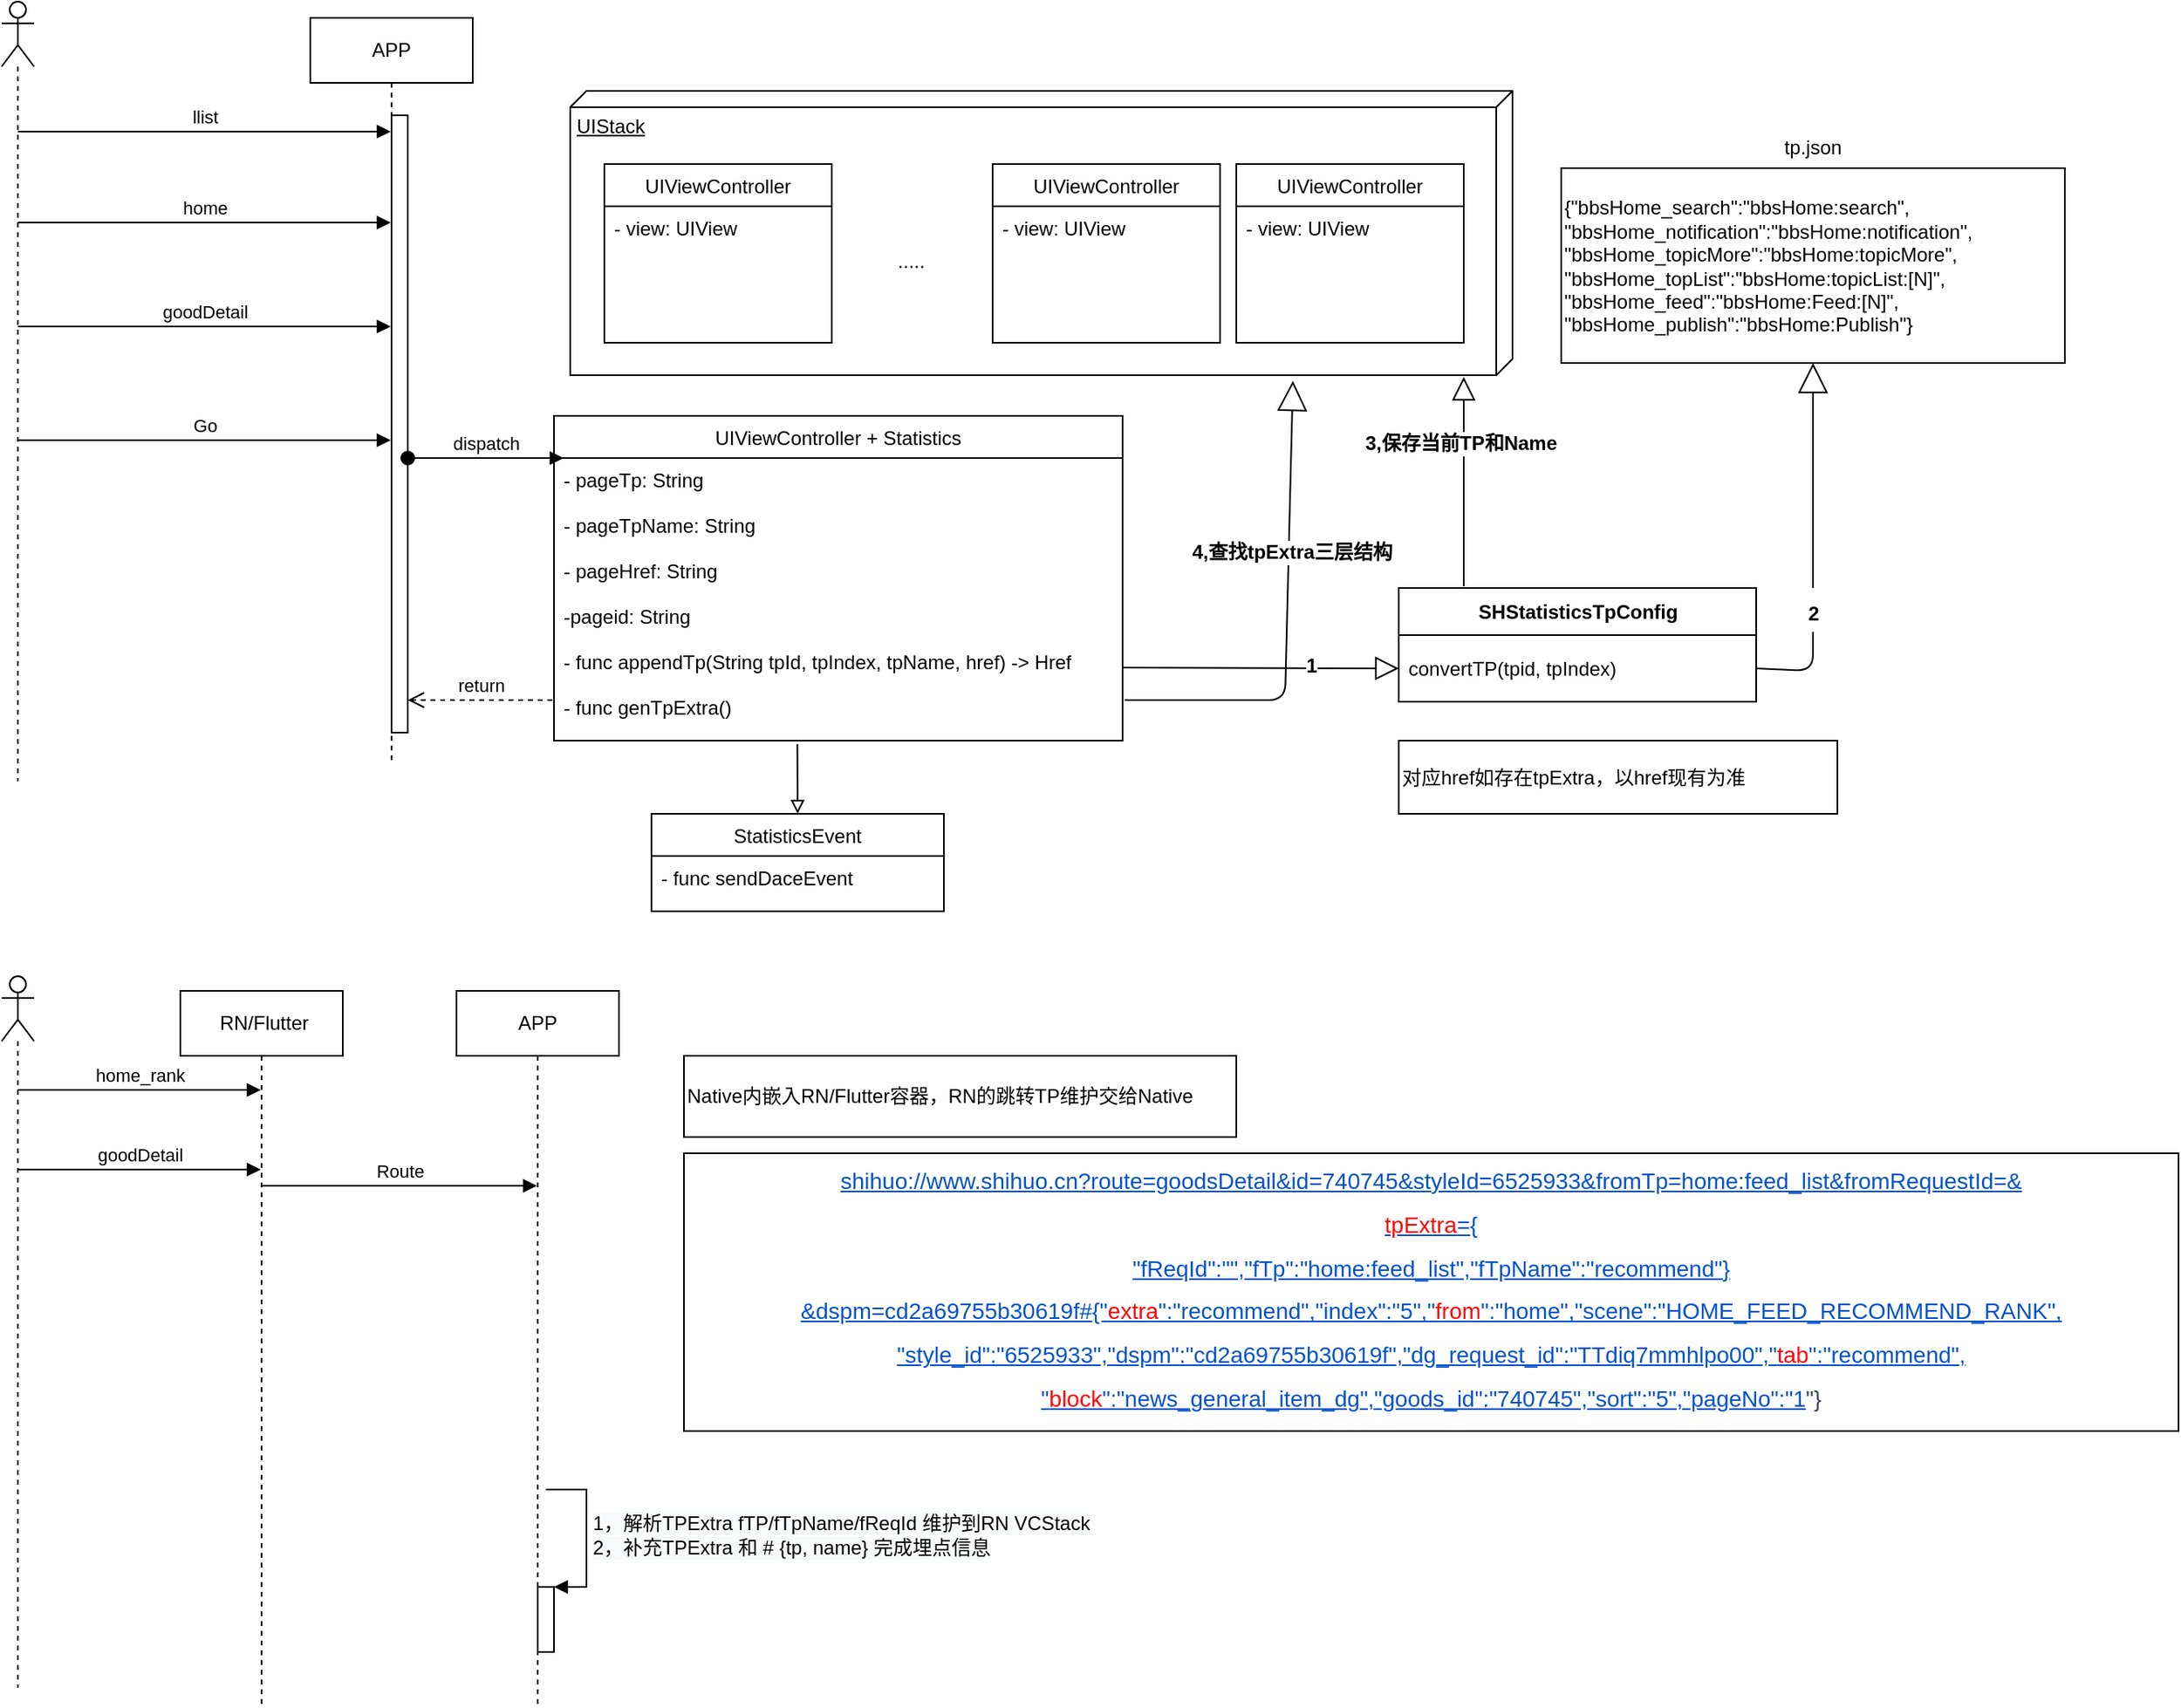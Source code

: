 <mxfile version="13.10.1" type="github">
  <diagram id="Gv3IoVOVaqEcXU43pG7Q" name="Page-1">
    <mxGraphModel dx="1426" dy="714" grid="1" gridSize="10" guides="1" tooltips="1" connect="1" arrows="1" fold="1" page="1" pageScale="1" pageWidth="827" pageHeight="1169" math="0" shadow="0">
      <root>
        <mxCell id="0" />
        <mxCell id="1" parent="0" />
        <mxCell id="ts1Hukwt0rimH9VaoT8l-34" value="UIStack" style="verticalAlign=top;align=left;spacingTop=8;spacingLeft=2;spacingRight=12;shape=cube;size=10;direction=south;fontStyle=4;html=1;" parent="1" vertex="1">
          <mxGeometry x="460" y="175" width="580" height="175" as="geometry" />
        </mxCell>
        <mxCell id="ts1Hukwt0rimH9VaoT8l-12" value="UIViewController" style="swimlane;fontStyle=0;childLayout=stackLayout;horizontal=1;startSize=26;fillColor=none;horizontalStack=0;resizeParent=1;resizeParentMax=0;resizeLast=0;collapsible=1;marginBottom=0;" parent="1" vertex="1">
          <mxGeometry x="481" y="220" width="140" height="110" as="geometry" />
        </mxCell>
        <mxCell id="ts1Hukwt0rimH9VaoT8l-15" value="- view: UIView&#xa;&#xa;" style="text;strokeColor=none;fillColor=none;align=left;verticalAlign=top;spacingLeft=4;spacingRight=4;overflow=hidden;rotatable=0;points=[[0,0.5],[1,0.5]];portConstraint=eastwest;" parent="ts1Hukwt0rimH9VaoT8l-12" vertex="1">
          <mxGeometry y="26" width="140" height="84" as="geometry" />
        </mxCell>
        <mxCell id="ts1Hukwt0rimH9VaoT8l-22" value="UIViewController + Statistics" style="swimlane;fontStyle=0;childLayout=stackLayout;horizontal=1;startSize=26;fillColor=none;horizontalStack=0;resizeParent=1;resizeParentMax=0;resizeLast=0;collapsible=1;marginBottom=0;" parent="1" vertex="1">
          <mxGeometry x="450" y="375" width="350" height="200" as="geometry" />
        </mxCell>
        <mxCell id="ts1Hukwt0rimH9VaoT8l-23" value="- pageTp: String&#xa;&#xa;- pageTpName: String&#xa;&#xa;- pageHref: String&#xa;&#xa;-pageid: String&#xa;&#xa;- func appendTp(String tpId, tpIndex, tpName, href) -&gt; Href&#xa;&#xa;- func genTpExtra()&#xa;" style="text;strokeColor=none;fillColor=none;align=left;verticalAlign=top;spacingLeft=4;spacingRight=4;overflow=hidden;rotatable=0;points=[[0,0.5],[1,0.5]];portConstraint=eastwest;" parent="ts1Hukwt0rimH9VaoT8l-22" vertex="1">
          <mxGeometry y="26" width="350" height="174" as="geometry" />
        </mxCell>
        <mxCell id="ts1Hukwt0rimH9VaoT8l-31" value="UIViewController" style="swimlane;fontStyle=0;childLayout=stackLayout;horizontal=1;startSize=26;fillColor=none;horizontalStack=0;resizeParent=1;resizeParentMax=0;resizeLast=0;collapsible=1;marginBottom=0;" parent="1" vertex="1">
          <mxGeometry x="720" y="220" width="140" height="110" as="geometry" />
        </mxCell>
        <mxCell id="ts1Hukwt0rimH9VaoT8l-32" value="- view: UIView&#xa;&#xa;" style="text;strokeColor=none;fillColor=none;align=left;verticalAlign=top;spacingLeft=4;spacingRight=4;overflow=hidden;rotatable=0;points=[[0,0.5],[1,0.5]];portConstraint=eastwest;" parent="ts1Hukwt0rimH9VaoT8l-31" vertex="1">
          <mxGeometry y="26" width="140" height="84" as="geometry" />
        </mxCell>
        <mxCell id="ts1Hukwt0rimH9VaoT8l-29" value="UIViewController" style="swimlane;fontStyle=0;childLayout=stackLayout;horizontal=1;startSize=26;fillColor=none;horizontalStack=0;resizeParent=1;resizeParentMax=0;resizeLast=0;collapsible=1;marginBottom=0;" parent="1" vertex="1">
          <mxGeometry x="870" y="220" width="140" height="110" as="geometry" />
        </mxCell>
        <mxCell id="ts1Hukwt0rimH9VaoT8l-30" value="- view: UIView&#xa;&#xa;" style="text;strokeColor=none;fillColor=none;align=left;verticalAlign=top;spacingLeft=4;spacingRight=4;overflow=hidden;rotatable=0;points=[[0,0.5],[1,0.5]];portConstraint=eastwest;" parent="ts1Hukwt0rimH9VaoT8l-29" vertex="1">
          <mxGeometry y="26" width="140" height="84" as="geometry" />
        </mxCell>
        <mxCell id="ts1Hukwt0rimH9VaoT8l-35" value="....." style="text;html=1;strokeColor=none;fillColor=none;align=center;verticalAlign=middle;whiteSpace=wrap;rounded=0;" parent="1" vertex="1">
          <mxGeometry x="640" y="270" width="60" height="20" as="geometry" />
        </mxCell>
        <mxCell id="ts1Hukwt0rimH9VaoT8l-36" value="" style="shape=umlLifeline;participant=umlActor;perimeter=lifelinePerimeter;whiteSpace=wrap;html=1;container=1;collapsible=0;recursiveResize=0;verticalAlign=top;spacingTop=36;outlineConnect=0;" parent="1" vertex="1">
          <mxGeometry x="110" y="120" width="20" height="480" as="geometry" />
        </mxCell>
        <mxCell id="ts1Hukwt0rimH9VaoT8l-43" value="home" style="html=1;verticalAlign=bottom;endArrow=block;" parent="ts1Hukwt0rimH9VaoT8l-36" edge="1">
          <mxGeometry width="80" relative="1" as="geometry">
            <mxPoint x="10" y="136" as="sourcePoint" />
            <mxPoint x="239.5" y="136" as="targetPoint" />
          </mxGeometry>
        </mxCell>
        <mxCell id="ts1Hukwt0rimH9VaoT8l-39" value="APP" style="shape=umlLifeline;perimeter=lifelinePerimeter;whiteSpace=wrap;html=1;container=1;collapsible=0;recursiveResize=0;outlineConnect=0;" parent="1" vertex="1">
          <mxGeometry x="300" y="130" width="100" height="460" as="geometry" />
        </mxCell>
        <mxCell id="ts1Hukwt0rimH9VaoT8l-54" value="" style="html=1;points=[];perimeter=orthogonalPerimeter;" parent="ts1Hukwt0rimH9VaoT8l-39" vertex="1">
          <mxGeometry x="50" y="60" width="10" height="380" as="geometry" />
        </mxCell>
        <mxCell id="ts1Hukwt0rimH9VaoT8l-58" value="return" style="html=1;verticalAlign=bottom;endArrow=open;dashed=1;endSize=8;" parent="ts1Hukwt0rimH9VaoT8l-39" edge="1">
          <mxGeometry relative="1" as="geometry">
            <mxPoint x="149" y="420" as="sourcePoint" />
            <mxPoint x="60" y="420" as="targetPoint" />
          </mxGeometry>
        </mxCell>
        <mxCell id="ts1Hukwt0rimH9VaoT8l-44" value="llist" style="html=1;verticalAlign=bottom;endArrow=block;" parent="1" edge="1">
          <mxGeometry width="80" relative="1" as="geometry">
            <mxPoint x="120" y="200" as="sourcePoint" />
            <mxPoint x="349.5" y="200" as="targetPoint" />
          </mxGeometry>
        </mxCell>
        <mxCell id="ts1Hukwt0rimH9VaoT8l-45" value="goodDetail" style="html=1;verticalAlign=bottom;endArrow=block;" parent="1" edge="1">
          <mxGeometry width="80" relative="1" as="geometry">
            <mxPoint x="120" y="320" as="sourcePoint" />
            <mxPoint x="349.5" y="320" as="targetPoint" />
          </mxGeometry>
        </mxCell>
        <mxCell id="ts1Hukwt0rimH9VaoT8l-46" value="Go" style="html=1;verticalAlign=bottom;endArrow=block;" parent="1" target="ts1Hukwt0rimH9VaoT8l-39" edge="1">
          <mxGeometry width="80" relative="1" as="geometry">
            <mxPoint x="120" y="390" as="sourcePoint" />
            <mxPoint x="349.5" y="390" as="targetPoint" />
          </mxGeometry>
        </mxCell>
        <mxCell id="ts1Hukwt0rimH9VaoT8l-63" value="StatisticsEvent" style="swimlane;fontStyle=0;childLayout=stackLayout;horizontal=1;startSize=26;fillColor=none;horizontalStack=0;resizeParent=1;resizeParentMax=0;resizeLast=0;collapsible=1;marginBottom=0;" parent="1" vertex="1">
          <mxGeometry x="510" y="620" width="180" height="60" as="geometry" />
        </mxCell>
        <mxCell id="ts1Hukwt0rimH9VaoT8l-64" value="- func sendDaceEvent&#xa;" style="text;strokeColor=none;fillColor=none;align=left;verticalAlign=top;spacingLeft=4;spacingRight=4;overflow=hidden;rotatable=0;points=[[0,0.5],[1,0.5]];portConstraint=eastwest;" parent="ts1Hukwt0rimH9VaoT8l-63" vertex="1">
          <mxGeometry y="26" width="180" height="34" as="geometry" />
        </mxCell>
        <mxCell id="ts1Hukwt0rimH9VaoT8l-67" value="" style="endArrow=block;html=1;exitX=0.428;exitY=1.012;exitDx=0;exitDy=0;exitPerimeter=0;entryX=0.5;entryY=0;entryDx=0;entryDy=0;endFill=0;" parent="1" source="ts1Hukwt0rimH9VaoT8l-23" target="ts1Hukwt0rimH9VaoT8l-63" edge="1">
          <mxGeometry width="50" height="50" relative="1" as="geometry">
            <mxPoint x="660" y="616" as="sourcePoint" />
            <mxPoint x="536" y="586" as="targetPoint" />
          </mxGeometry>
        </mxCell>
        <mxCell id="ts1Hukwt0rimH9VaoT8l-68" value="&lt;font face=&quot;helvetica, lucida grande, lucida, verdana, sans-serif&quot;&gt;&lt;span style=&quot;font-size: 12px&quot;&gt;&lt;b&gt;4,查找tpExtra三层结构&lt;/b&gt;&lt;/span&gt;&lt;/font&gt;" style="endArrow=block;endSize=16;endFill=0;html=1;exitX=1.004;exitY=0.856;exitDx=0;exitDy=0;exitPerimeter=0;entryX=1.02;entryY=0.233;entryDx=0;entryDy=0;entryPerimeter=0;" parent="1" source="ts1Hukwt0rimH9VaoT8l-23" target="ts1Hukwt0rimH9VaoT8l-34" edge="1">
          <mxGeometry x="0.284" y="-2" width="160" relative="1" as="geometry">
            <mxPoint x="779.98" y="440" as="sourcePoint" />
            <mxPoint x="840" y="350" as="targetPoint" />
            <Array as="points">
              <mxPoint x="900" y="550" />
            </Array>
            <mxPoint as="offset" />
          </mxGeometry>
        </mxCell>
        <mxCell id="ts1Hukwt0rimH9VaoT8l-69" value="&lt;span&gt;对应href如存在tpExtra，以href现有为准&lt;br&gt;&lt;/span&gt;" style="rounded=0;whiteSpace=wrap;html=1;align=left;" parent="1" vertex="1">
          <mxGeometry x="970" y="575" width="270" height="45" as="geometry" />
        </mxCell>
        <mxCell id="ts1Hukwt0rimH9VaoT8l-70" value="&lt;span&gt;Native内嵌入RN/Flutter容器，RN的跳转TP维护交给Native&lt;br&gt;&lt;/span&gt;" style="rounded=0;whiteSpace=wrap;html=1;align=left;" parent="1" vertex="1">
          <mxGeometry x="530" y="769" width="340" height="50" as="geometry" />
        </mxCell>
        <mxCell id="aAOs8Qah9MS43MJjV7gb-3" value="{&quot;bbsHome_search&quot;:&quot;bbsHome:search&quot;,&lt;br&gt;&quot;bbsHome_notification&quot;:&quot;bbsHome:notification&quot;,&lt;br&gt;&quot;bbsHome_topicMore&quot;:&quot;bbsHome:topicMore&quot;,&lt;br&gt;&quot;bbsHome_topList&quot;:&quot;bbsHome:topicList:[N]&quot;,&lt;br&gt;&quot;bbsHome_feed&quot;:&quot;bbsHome:Feed:[N]&quot;,&lt;br&gt;&quot;bbsHome_publish&quot;:&quot;bbsHome:Publish&quot;}" style="rounded=0;whiteSpace=wrap;html=1;align=left;" parent="1" vertex="1">
          <mxGeometry x="1070" y="222.5" width="310" height="120" as="geometry" />
        </mxCell>
        <mxCell id="aAOs8Qah9MS43MJjV7gb-4" value="&lt;h1 id=&quot;titleHeading&quot; style=&quot;margin: 0px ; background-position: 0px 0px&quot;&gt;&lt;font face=&quot;helvetica, lucida grande, lucida, verdana, sans-serif&quot; style=&quot;font-size: 12px&quot;&gt;2&lt;/font&gt;&lt;/h1&gt;" style="endArrow=block;endSize=16;endFill=0;html=1;entryX=0.5;entryY=1;entryDx=0;entryDy=0;exitX=1;exitY=0.5;exitDx=0;exitDy=0;" parent="1" source="eeAnzONCxsYa2-fCLRi9-8" target="aAOs8Qah9MS43MJjV7gb-3" edge="1">
          <mxGeometry x="-0.349" width="160" relative="1" as="geometry">
            <mxPoint x="1162" y="531.5" as="sourcePoint" />
            <mxPoint x="772.02" y="320" as="targetPoint" />
            <Array as="points">
              <mxPoint x="1225" y="532" />
            </Array>
            <mxPoint as="offset" />
          </mxGeometry>
        </mxCell>
        <mxCell id="aAOs8Qah9MS43MJjV7gb-5" value="tp.json" style="text;html=1;strokeColor=none;fillColor=none;align=center;verticalAlign=middle;whiteSpace=wrap;rounded=0;" parent="1" vertex="1">
          <mxGeometry x="1200" y="200" width="50" height="20" as="geometry" />
        </mxCell>
        <mxCell id="OzCxuIW4rJWoH-lSTNHB-1" value="" style="shape=umlLifeline;participant=umlActor;perimeter=lifelinePerimeter;whiteSpace=wrap;html=1;container=1;collapsible=0;recursiveResize=0;verticalAlign=top;spacingTop=36;outlineConnect=0;" parent="1" vertex="1">
          <mxGeometry x="110" y="720" width="20" height="438" as="geometry" />
        </mxCell>
        <mxCell id="OzCxuIW4rJWoH-lSTNHB-2" value="home_rank" style="html=1;verticalAlign=bottom;endArrow=block;" parent="OzCxuIW4rJWoH-lSTNHB-1" target="OzCxuIW4rJWoH-lSTNHB-3" edge="1">
          <mxGeometry width="80" relative="1" as="geometry">
            <mxPoint x="10" y="70" as="sourcePoint" />
            <mxPoint x="90" y="70" as="targetPoint" />
          </mxGeometry>
        </mxCell>
        <mxCell id="OzCxuIW4rJWoH-lSTNHB-3" value="&amp;nbsp;RN/Flutter" style="shape=umlLifeline;perimeter=lifelinePerimeter;whiteSpace=wrap;html=1;container=1;collapsible=0;recursiveResize=0;outlineConnect=0;" parent="1" vertex="1">
          <mxGeometry x="220" y="729" width="100" height="440" as="geometry" />
        </mxCell>
        <mxCell id="OzCxuIW4rJWoH-lSTNHB-7" value="APP" style="shape=umlLifeline;perimeter=lifelinePerimeter;whiteSpace=wrap;html=1;container=1;collapsible=0;recursiveResize=0;outlineConnect=0;" parent="1" vertex="1">
          <mxGeometry x="390" y="729" width="100" height="440" as="geometry" />
        </mxCell>
        <mxCell id="OzCxuIW4rJWoH-lSTNHB-17" value="" style="html=1;points=[];perimeter=orthogonalPerimeter;" parent="OzCxuIW4rJWoH-lSTNHB-7" vertex="1">
          <mxGeometry x="50" y="367" width="10" height="40" as="geometry" />
        </mxCell>
        <mxCell id="OzCxuIW4rJWoH-lSTNHB-18" value="&lt;span style=&quot;font-size: 12px ; background-color: rgb(248 , 249 , 250)&quot;&gt;1，解析TPExtra fTP/fTpName/fReqId 维护到RN VCStack&lt;/span&gt;&lt;br style=&quot;font-size: 12px ; background-color: rgb(248 , 249 , 250)&quot;&gt;&lt;span style=&quot;font-size: 12px ; background-color: rgb(248 , 249 , 250)&quot;&gt;2，补充TPExtra 和 # {tp, name} 完成埋点信息&lt;/span&gt;" style="edgeStyle=orthogonalEdgeStyle;html=1;align=left;spacingLeft=2;endArrow=block;rounded=0;entryX=1;entryY=0;" parent="OzCxuIW4rJWoH-lSTNHB-7" target="OzCxuIW4rJWoH-lSTNHB-17" edge="1">
          <mxGeometry relative="1" as="geometry">
            <mxPoint x="55" y="307" as="sourcePoint" />
            <Array as="points">
              <mxPoint x="55" y="307" />
              <mxPoint x="80" y="307" />
              <mxPoint x="80" y="367" />
            </Array>
          </mxGeometry>
        </mxCell>
        <mxCell id="OzCxuIW4rJWoH-lSTNHB-15" value="goodDetail" style="html=1;verticalAlign=bottom;endArrow=block;" parent="1" edge="1">
          <mxGeometry width="80" relative="1" as="geometry">
            <mxPoint x="120" y="839" as="sourcePoint" />
            <mxPoint x="269.5" y="839" as="targetPoint" />
          </mxGeometry>
        </mxCell>
        <mxCell id="OzCxuIW4rJWoH-lSTNHB-16" value="Route" style="html=1;verticalAlign=bottom;endArrow=block;" parent="1" target="OzCxuIW4rJWoH-lSTNHB-7" edge="1">
          <mxGeometry width="80" relative="1" as="geometry">
            <mxPoint x="270" y="849" as="sourcePoint" />
            <mxPoint x="419.5" y="849" as="targetPoint" />
          </mxGeometry>
        </mxCell>
        <mxCell id="OzCxuIW4rJWoH-lSTNHB-19" value="&lt;p style=&quot;margin: 10px 0px 0px ; padding: 0px ; color: rgb(23 , 43 , 77) ; font-family: , , &amp;#34;segoe ui&amp;#34; , &amp;#34;roboto&amp;#34; , &amp;#34;oxygen&amp;#34; , &amp;#34;ubuntu&amp;#34; , &amp;#34;fira sans&amp;#34; , &amp;#34;droid sans&amp;#34; , &amp;#34;helvetica neue&amp;#34; , sans-serif ; font-size: 14px ; background-color: rgb(255 , 255 , 255)&quot;&gt;&lt;span style=&quot;color: rgb(59 , 67 , 81)&quot;&gt;&lt;a style=&quot;color: rgb(0 , 82 , 204)&quot;&gt;shihuo://www.shihuo.cn?route=goodsDetail&amp;amp;id=740745&amp;amp;styleId=6525933&amp;amp;fromTp=home:feed_list&amp;amp;fromRequestId=&amp;amp;&lt;/a&gt;&lt;/span&gt;&lt;/p&gt;&lt;p style=&quot;margin: 10px 0px 0px ; padding: 0px ; color: rgb(23 , 43 , 77) ; font-family: , , &amp;#34;segoe ui&amp;#34; , &amp;#34;roboto&amp;#34; , &amp;#34;oxygen&amp;#34; , &amp;#34;ubuntu&amp;#34; , &amp;#34;fira sans&amp;#34; , &amp;#34;droid sans&amp;#34; , &amp;#34;helvetica neue&amp;#34; , sans-serif ; font-size: 14px ; background-color: rgb(255 , 255 , 255)&quot;&gt;&lt;span style=&quot;color: rgb(59 , 67 , 81)&quot;&gt;&lt;a style=&quot;color: rgb(0 , 82 , 204)&quot;&gt;&lt;span style=&quot;color: rgb(255 , 0 , 0)&quot;&gt;tpExtra&lt;/span&gt;={&lt;/a&gt;&lt;/span&gt;&lt;/p&gt;&lt;p style=&quot;margin: 10px 0px 0px ; padding: 0px ; color: rgb(23 , 43 , 77) ; font-family: , , &amp;#34;segoe ui&amp;#34; , &amp;#34;roboto&amp;#34; , &amp;#34;oxygen&amp;#34; , &amp;#34;ubuntu&amp;#34; , &amp;#34;fira sans&amp;#34; , &amp;#34;droid sans&amp;#34; , &amp;#34;helvetica neue&amp;#34; , sans-serif ; font-size: 14px ; background-color: rgb(255 , 255 , 255)&quot;&gt;&lt;span style=&quot;color: rgb(59 , 67 , 81)&quot;&gt;&lt;a style=&quot;color: rgb(0 , 82 , 204)&quot;&gt;&quot;fReqId&quot;:&quot;&quot;,&quot;fTp&quot;:&quot;home:feed_list&quot;,&quot;fTpName&quot;:&quot;recommend&quot;}&lt;/a&gt;&lt;/span&gt;&lt;/p&gt;&lt;p style=&quot;margin: 10px 0px 0px ; padding: 0px ; color: rgb(23 , 43 , 77) ; font-family: , , &amp;#34;segoe ui&amp;#34; , &amp;#34;roboto&amp;#34; , &amp;#34;oxygen&amp;#34; , &amp;#34;ubuntu&amp;#34; , &amp;#34;fira sans&amp;#34; , &amp;#34;droid sans&amp;#34; , &amp;#34;helvetica neue&amp;#34; , sans-serif ; font-size: 14px ; background-color: rgb(255 , 255 , 255)&quot;&gt;&lt;span style=&quot;color: rgb(59 , 67 , 81)&quot;&gt;&lt;a style=&quot;color: rgb(0 , 82 , 204)&quot;&gt;&amp;amp;dspm=cd2a69755b30619f#&lt;/a&gt;&lt;/span&gt;&lt;a style=&quot;color: rgb(0 , 82 , 204)&quot;&gt;{&quot;&lt;span style=&quot;color: rgb(255 , 0 , 0)&quot;&gt;extra&lt;/span&gt;&quot;:&quot;recommend&quot;,&quot;index&quot;:&quot;5&quot;,&quot;&lt;span style=&quot;color: rgb(255 , 0 , 0)&quot;&gt;from&lt;/span&gt;&quot;:&quot;home&quot;,&quot;scene&quot;:&quot;HOME_FEED_RECOMMEND_RANK&quot;,&lt;/a&gt;&lt;/p&gt;&lt;p style=&quot;margin: 10px 0px 0px ; padding: 0px ; color: rgb(23 , 43 , 77) ; font-family: , , &amp;#34;segoe ui&amp;#34; , &amp;#34;roboto&amp;#34; , &amp;#34;oxygen&amp;#34; , &amp;#34;ubuntu&amp;#34; , &amp;#34;fira sans&amp;#34; , &amp;#34;droid sans&amp;#34; , &amp;#34;helvetica neue&amp;#34; , sans-serif ; font-size: 14px ; background-color: rgb(255 , 255 , 255)&quot;&gt;&lt;a style=&quot;color: rgb(0 , 82 , 204)&quot;&gt;&quot;style_id&quot;:&quot;6525933&quot;,&quot;dspm&quot;:&quot;cd2a69755b30619f&quot;,&quot;dg_request_id&quot;:&quot;TTdiq7mmhlpo00&quot;,&quot;&lt;span style=&quot;color: rgb(255 , 0 , 0)&quot;&gt;tab&lt;/span&gt;&quot;:&quot;recommend&quot;,&lt;/a&gt;&lt;/p&gt;&lt;p style=&quot;margin: 10px 0px 0px ; padding: 0px ; color: rgb(23 , 43 , 77) ; font-family: , , &amp;#34;segoe ui&amp;#34; , &amp;#34;roboto&amp;#34; , &amp;#34;oxygen&amp;#34; , &amp;#34;ubuntu&amp;#34; , &amp;#34;fira sans&amp;#34; , &amp;#34;droid sans&amp;#34; , &amp;#34;helvetica neue&amp;#34; , sans-serif ; font-size: 14px ; background-color: rgb(255 , 255 , 255)&quot;&gt;&lt;a style=&quot;color: rgb(0 , 82 , 204)&quot;&gt;&quot;&lt;span style=&quot;color: rgb(255 , 0 , 0)&quot;&gt;block&lt;/span&gt;&quot;:&quot;news_general_item_dg&quot;,&quot;goods_id&quot;:&quot;740745&quot;,&quot;sort&quot;:&quot;5&quot;,&quot;pageNo&quot;:&quot;1&lt;/a&gt;&lt;span style=&quot;color: rgb(59 , 67 , 81)&quot;&gt;&quot;}&lt;/span&gt;&lt;/p&gt;&lt;div&gt;&lt;span style=&quot;color: rgb(59 , 67 , 81)&quot;&gt;&lt;br&gt;&lt;/span&gt;&lt;/div&gt;" style="rounded=0;whiteSpace=wrap;html=1;" parent="1" vertex="1">
          <mxGeometry x="530" y="829" width="920" height="171" as="geometry" />
        </mxCell>
        <mxCell id="eeAnzONCxsYa2-fCLRi9-6" value="SHStatisticsTpConfig" style="swimlane;fontStyle=1;align=center;verticalAlign=middle;childLayout=stackLayout;horizontal=1;startSize=29;horizontalStack=0;resizeParent=1;resizeParentMax=0;resizeLast=0;collapsible=0;marginBottom=0;html=1;" parent="1" vertex="1">
          <mxGeometry x="970" y="481" width="220" height="70" as="geometry" />
        </mxCell>
        <mxCell id="eeAnzONCxsYa2-fCLRi9-8" value="convertTP(tpid, tpIndex)" style="text;html=1;strokeColor=none;fillColor=none;align=left;verticalAlign=middle;spacingLeft=4;spacingRight=4;overflow=hidden;rotatable=0;points=[[0,0.5],[1,0.5]];portConstraint=eastwest;" parent="eeAnzONCxsYa2-fCLRi9-6" vertex="1">
          <mxGeometry y="29" width="220" height="41" as="geometry" />
        </mxCell>
        <mxCell id="eeAnzONCxsYa2-fCLRi9-9" value="" style="endArrow=block;endFill=0;endSize=12;html=1;entryX=0;entryY=0.5;entryDx=0;entryDy=0;" parent="1" target="eeAnzONCxsYa2-fCLRi9-8" edge="1">
          <mxGeometry width="160" relative="1" as="geometry">
            <mxPoint x="800" y="530" as="sourcePoint" />
            <mxPoint x="960" y="530" as="targetPoint" />
          </mxGeometry>
        </mxCell>
        <mxCell id="BWwQOAWyueGwMygbzlwQ-1" value="1" style="edgeLabel;html=1;align=center;verticalAlign=middle;resizable=0;points=[];fontSize=12;fontStyle=1" parent="eeAnzONCxsYa2-fCLRi9-9" vertex="1" connectable="0">
          <mxGeometry x="0.364" y="2" relative="1" as="geometry">
            <mxPoint as="offset" />
          </mxGeometry>
        </mxCell>
        <mxCell id="ts1Hukwt0rimH9VaoT8l-57" value="dispatch" style="html=1;verticalAlign=bottom;startArrow=oval;startFill=1;endArrow=block;startSize=8;entryX=0.017;entryY=0;entryDx=0;entryDy=0;entryPerimeter=0;" parent="1" target="ts1Hukwt0rimH9VaoT8l-23" edge="1">
          <mxGeometry width="60" relative="1" as="geometry">
            <mxPoint x="360" y="401" as="sourcePoint" />
            <mxPoint x="420" y="490" as="targetPoint" />
          </mxGeometry>
        </mxCell>
        <mxCell id="BWwQOAWyueGwMygbzlwQ-4" value="" style="endArrow=block;endFill=0;endSize=12;html=1;" parent="1" edge="1">
          <mxGeometry width="160" relative="1" as="geometry">
            <mxPoint x="1010" y="480" as="sourcePoint" />
            <mxPoint x="1010" y="351" as="targetPoint" />
          </mxGeometry>
        </mxCell>
        <mxCell id="BWwQOAWyueGwMygbzlwQ-5" value="3,保存当前TP和Name" style="edgeLabel;html=1;align=center;verticalAlign=middle;resizable=0;points=[];fontSize=12;fontStyle=1" parent="BWwQOAWyueGwMygbzlwQ-4" vertex="1" connectable="0">
          <mxGeometry x="0.364" y="2" relative="1" as="geometry">
            <mxPoint as="offset" />
          </mxGeometry>
        </mxCell>
      </root>
    </mxGraphModel>
  </diagram>
</mxfile>
